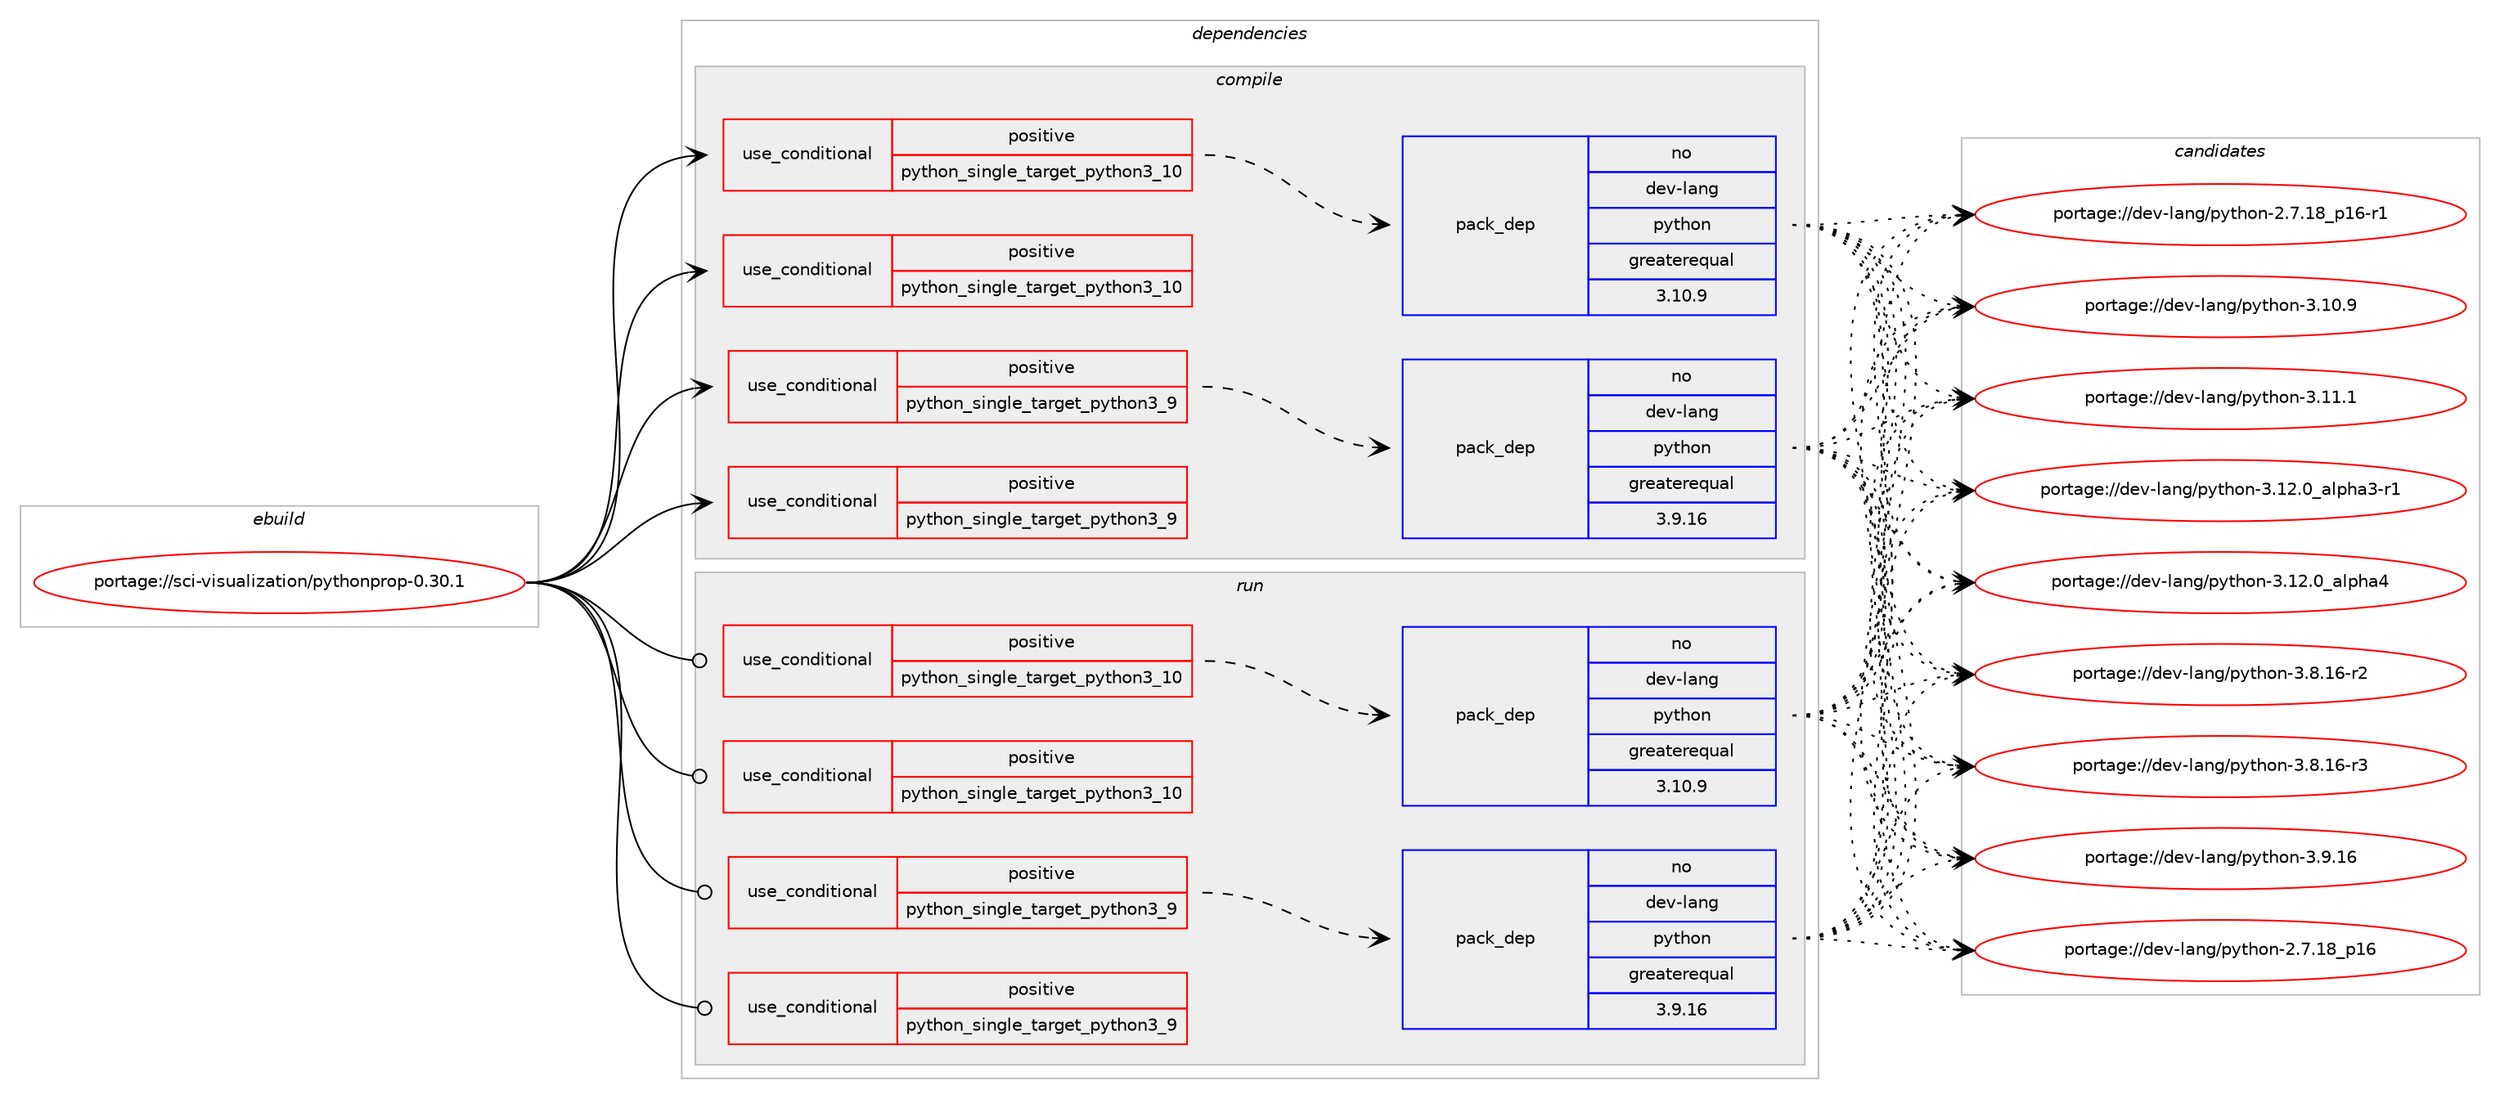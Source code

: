 digraph prolog {

# *************
# Graph options
# *************

newrank=true;
concentrate=true;
compound=true;
graph [rankdir=LR,fontname=Helvetica,fontsize=10,ranksep=1.5];#, ranksep=2.5, nodesep=0.2];
edge  [arrowhead=vee];
node  [fontname=Helvetica,fontsize=10];

# **********
# The ebuild
# **********

subgraph cluster_leftcol {
color=gray;
rank=same;
label=<<i>ebuild</i>>;
id [label="portage://sci-visualization/pythonprop-0.30.1", color=red, width=4, href="../sci-visualization/pythonprop-0.30.1.svg"];
}

# ****************
# The dependencies
# ****************

subgraph cluster_midcol {
color=gray;
label=<<i>dependencies</i>>;
subgraph cluster_compile {
fillcolor="#eeeeee";
style=filled;
label=<<i>compile</i>>;
subgraph cond3373 {
dependency5027 [label=<<TABLE BORDER="0" CELLBORDER="1" CELLSPACING="0" CELLPADDING="4"><TR><TD ROWSPAN="3" CELLPADDING="10">use_conditional</TD></TR><TR><TD>positive</TD></TR><TR><TD>python_single_target_python3_10</TD></TR></TABLE>>, shape=none, color=red];
subgraph pack1602 {
dependency5028 [label=<<TABLE BORDER="0" CELLBORDER="1" CELLSPACING="0" CELLPADDING="4" WIDTH="220"><TR><TD ROWSPAN="6" CELLPADDING="30">pack_dep</TD></TR><TR><TD WIDTH="110">no</TD></TR><TR><TD>dev-lang</TD></TR><TR><TD>python</TD></TR><TR><TD>greaterequal</TD></TR><TR><TD>3.10.9</TD></TR></TABLE>>, shape=none, color=blue];
}
dependency5027:e -> dependency5028:w [weight=20,style="dashed",arrowhead="vee"];
}
id:e -> dependency5027:w [weight=20,style="solid",arrowhead="vee"];
subgraph cond3374 {
dependency5029 [label=<<TABLE BORDER="0" CELLBORDER="1" CELLSPACING="0" CELLPADDING="4"><TR><TD ROWSPAN="3" CELLPADDING="10">use_conditional</TD></TR><TR><TD>positive</TD></TR><TR><TD>python_single_target_python3_10</TD></TR></TABLE>>, shape=none, color=red];
# *** BEGIN UNKNOWN DEPENDENCY TYPE (TODO) ***
# dependency5029 -> package_dependency(portage://sci-visualization/pythonprop-0.30.1,install,no,dev-python,pygobject,none,[,,],[slot(3)],[use(enable(python_targets_python3_10),negative)])
# *** END UNKNOWN DEPENDENCY TYPE (TODO) ***

# *** BEGIN UNKNOWN DEPENDENCY TYPE (TODO) ***
# dependency5029 -> package_dependency(portage://sci-visualization/pythonprop-0.30.1,install,no,dev-python,matplotlib,none,[,,],[],[use(enable(python_targets_python3_10),negative)])
# *** END UNKNOWN DEPENDENCY TYPE (TODO) ***

# *** BEGIN UNKNOWN DEPENDENCY TYPE (TODO) ***
# dependency5029 -> package_dependency(portage://sci-visualization/pythonprop-0.30.1,install,no,dev-python,scipy,none,[,,],[],[use(enable(python_targets_python3_10),negative)])
# *** END UNKNOWN DEPENDENCY TYPE (TODO) ***

}
id:e -> dependency5029:w [weight=20,style="solid",arrowhead="vee"];
subgraph cond3375 {
dependency5030 [label=<<TABLE BORDER="0" CELLBORDER="1" CELLSPACING="0" CELLPADDING="4"><TR><TD ROWSPAN="3" CELLPADDING="10">use_conditional</TD></TR><TR><TD>positive</TD></TR><TR><TD>python_single_target_python3_9</TD></TR></TABLE>>, shape=none, color=red];
subgraph pack1603 {
dependency5031 [label=<<TABLE BORDER="0" CELLBORDER="1" CELLSPACING="0" CELLPADDING="4" WIDTH="220"><TR><TD ROWSPAN="6" CELLPADDING="30">pack_dep</TD></TR><TR><TD WIDTH="110">no</TD></TR><TR><TD>dev-lang</TD></TR><TR><TD>python</TD></TR><TR><TD>greaterequal</TD></TR><TR><TD>3.9.16</TD></TR></TABLE>>, shape=none, color=blue];
}
dependency5030:e -> dependency5031:w [weight=20,style="dashed",arrowhead="vee"];
}
id:e -> dependency5030:w [weight=20,style="solid",arrowhead="vee"];
subgraph cond3376 {
dependency5032 [label=<<TABLE BORDER="0" CELLBORDER="1" CELLSPACING="0" CELLPADDING="4"><TR><TD ROWSPAN="3" CELLPADDING="10">use_conditional</TD></TR><TR><TD>positive</TD></TR><TR><TD>python_single_target_python3_9</TD></TR></TABLE>>, shape=none, color=red];
# *** BEGIN UNKNOWN DEPENDENCY TYPE (TODO) ***
# dependency5032 -> package_dependency(portage://sci-visualization/pythonprop-0.30.1,install,no,dev-python,pygobject,none,[,,],[slot(3)],[use(enable(python_targets_python3_9),negative)])
# *** END UNKNOWN DEPENDENCY TYPE (TODO) ***

# *** BEGIN UNKNOWN DEPENDENCY TYPE (TODO) ***
# dependency5032 -> package_dependency(portage://sci-visualization/pythonprop-0.30.1,install,no,dev-python,matplotlib,none,[,,],[],[use(enable(python_targets_python3_9),negative)])
# *** END UNKNOWN DEPENDENCY TYPE (TODO) ***

# *** BEGIN UNKNOWN DEPENDENCY TYPE (TODO) ***
# dependency5032 -> package_dependency(portage://sci-visualization/pythonprop-0.30.1,install,no,dev-python,scipy,none,[,,],[],[use(enable(python_targets_python3_9),negative)])
# *** END UNKNOWN DEPENDENCY TYPE (TODO) ***

}
id:e -> dependency5032:w [weight=20,style="solid",arrowhead="vee"];
# *** BEGIN UNKNOWN DEPENDENCY TYPE (TODO) ***
# id -> package_dependency(portage://sci-visualization/pythonprop-0.30.1,install,no,app-text,yelp-tools,none,[,,],[],[])
# *** END UNKNOWN DEPENDENCY TYPE (TODO) ***

# *** BEGIN UNKNOWN DEPENDENCY TYPE (TODO) ***
# id -> package_dependency(portage://sci-visualization/pythonprop-0.30.1,install,no,dev-python,cairocffi,none,[,,],[],[])
# *** END UNKNOWN DEPENDENCY TYPE (TODO) ***

# *** BEGIN UNKNOWN DEPENDENCY TYPE (TODO) ***
# id -> package_dependency(portage://sci-visualization/pythonprop-0.30.1,install,no,sci-electronics,voacapl,none,[,,],[],[])
# *** END UNKNOWN DEPENDENCY TYPE (TODO) ***

# *** BEGIN UNKNOWN DEPENDENCY TYPE (TODO) ***
# id -> package_dependency(portage://sci-visualization/pythonprop-0.30.1,install,no,sci-libs,cartopy,none,[,,],[],[use(optenable(python_single_target_python3_9),negative),use(optenable(python_single_target_python3_10),negative)])
# *** END UNKNOWN DEPENDENCY TYPE (TODO) ***

}
subgraph cluster_compileandrun {
fillcolor="#eeeeee";
style=filled;
label=<<i>compile and run</i>>;
}
subgraph cluster_run {
fillcolor="#eeeeee";
style=filled;
label=<<i>run</i>>;
subgraph cond3377 {
dependency5033 [label=<<TABLE BORDER="0" CELLBORDER="1" CELLSPACING="0" CELLPADDING="4"><TR><TD ROWSPAN="3" CELLPADDING="10">use_conditional</TD></TR><TR><TD>positive</TD></TR><TR><TD>python_single_target_python3_10</TD></TR></TABLE>>, shape=none, color=red];
subgraph pack1604 {
dependency5034 [label=<<TABLE BORDER="0" CELLBORDER="1" CELLSPACING="0" CELLPADDING="4" WIDTH="220"><TR><TD ROWSPAN="6" CELLPADDING="30">pack_dep</TD></TR><TR><TD WIDTH="110">no</TD></TR><TR><TD>dev-lang</TD></TR><TR><TD>python</TD></TR><TR><TD>greaterequal</TD></TR><TR><TD>3.10.9</TD></TR></TABLE>>, shape=none, color=blue];
}
dependency5033:e -> dependency5034:w [weight=20,style="dashed",arrowhead="vee"];
}
id:e -> dependency5033:w [weight=20,style="solid",arrowhead="odot"];
subgraph cond3378 {
dependency5035 [label=<<TABLE BORDER="0" CELLBORDER="1" CELLSPACING="0" CELLPADDING="4"><TR><TD ROWSPAN="3" CELLPADDING="10">use_conditional</TD></TR><TR><TD>positive</TD></TR><TR><TD>python_single_target_python3_10</TD></TR></TABLE>>, shape=none, color=red];
# *** BEGIN UNKNOWN DEPENDENCY TYPE (TODO) ***
# dependency5035 -> package_dependency(portage://sci-visualization/pythonprop-0.30.1,run,no,dev-python,pygobject,none,[,,],[slot(3)],[use(enable(python_targets_python3_10),negative)])
# *** END UNKNOWN DEPENDENCY TYPE (TODO) ***

# *** BEGIN UNKNOWN DEPENDENCY TYPE (TODO) ***
# dependency5035 -> package_dependency(portage://sci-visualization/pythonprop-0.30.1,run,no,dev-python,matplotlib,none,[,,],[],[use(enable(python_targets_python3_10),negative)])
# *** END UNKNOWN DEPENDENCY TYPE (TODO) ***

# *** BEGIN UNKNOWN DEPENDENCY TYPE (TODO) ***
# dependency5035 -> package_dependency(portage://sci-visualization/pythonprop-0.30.1,run,no,dev-python,scipy,none,[,,],[],[use(enable(python_targets_python3_10),negative)])
# *** END UNKNOWN DEPENDENCY TYPE (TODO) ***

}
id:e -> dependency5035:w [weight=20,style="solid",arrowhead="odot"];
subgraph cond3379 {
dependency5036 [label=<<TABLE BORDER="0" CELLBORDER="1" CELLSPACING="0" CELLPADDING="4"><TR><TD ROWSPAN="3" CELLPADDING="10">use_conditional</TD></TR><TR><TD>positive</TD></TR><TR><TD>python_single_target_python3_9</TD></TR></TABLE>>, shape=none, color=red];
subgraph pack1605 {
dependency5037 [label=<<TABLE BORDER="0" CELLBORDER="1" CELLSPACING="0" CELLPADDING="4" WIDTH="220"><TR><TD ROWSPAN="6" CELLPADDING="30">pack_dep</TD></TR><TR><TD WIDTH="110">no</TD></TR><TR><TD>dev-lang</TD></TR><TR><TD>python</TD></TR><TR><TD>greaterequal</TD></TR><TR><TD>3.9.16</TD></TR></TABLE>>, shape=none, color=blue];
}
dependency5036:e -> dependency5037:w [weight=20,style="dashed",arrowhead="vee"];
}
id:e -> dependency5036:w [weight=20,style="solid",arrowhead="odot"];
subgraph cond3380 {
dependency5038 [label=<<TABLE BORDER="0" CELLBORDER="1" CELLSPACING="0" CELLPADDING="4"><TR><TD ROWSPAN="3" CELLPADDING="10">use_conditional</TD></TR><TR><TD>positive</TD></TR><TR><TD>python_single_target_python3_9</TD></TR></TABLE>>, shape=none, color=red];
# *** BEGIN UNKNOWN DEPENDENCY TYPE (TODO) ***
# dependency5038 -> package_dependency(portage://sci-visualization/pythonprop-0.30.1,run,no,dev-python,pygobject,none,[,,],[slot(3)],[use(enable(python_targets_python3_9),negative)])
# *** END UNKNOWN DEPENDENCY TYPE (TODO) ***

# *** BEGIN UNKNOWN DEPENDENCY TYPE (TODO) ***
# dependency5038 -> package_dependency(portage://sci-visualization/pythonprop-0.30.1,run,no,dev-python,matplotlib,none,[,,],[],[use(enable(python_targets_python3_9),negative)])
# *** END UNKNOWN DEPENDENCY TYPE (TODO) ***

# *** BEGIN UNKNOWN DEPENDENCY TYPE (TODO) ***
# dependency5038 -> package_dependency(portage://sci-visualization/pythonprop-0.30.1,run,no,dev-python,scipy,none,[,,],[],[use(enable(python_targets_python3_9),negative)])
# *** END UNKNOWN DEPENDENCY TYPE (TODO) ***

}
id:e -> dependency5038:w [weight=20,style="solid",arrowhead="odot"];
# *** BEGIN UNKNOWN DEPENDENCY TYPE (TODO) ***
# id -> package_dependency(portage://sci-visualization/pythonprop-0.30.1,run,no,dev-python,cairocffi,none,[,,],[],[])
# *** END UNKNOWN DEPENDENCY TYPE (TODO) ***

# *** BEGIN UNKNOWN DEPENDENCY TYPE (TODO) ***
# id -> package_dependency(portage://sci-visualization/pythonprop-0.30.1,run,no,sci-electronics,voacapl,none,[,,],[],[])
# *** END UNKNOWN DEPENDENCY TYPE (TODO) ***

# *** BEGIN UNKNOWN DEPENDENCY TYPE (TODO) ***
# id -> package_dependency(portage://sci-visualization/pythonprop-0.30.1,run,no,sci-libs,cartopy,none,[,,],[],[use(optenable(python_single_target_python3_9),negative),use(optenable(python_single_target_python3_10),negative)])
# *** END UNKNOWN DEPENDENCY TYPE (TODO) ***

}
}

# **************
# The candidates
# **************

subgraph cluster_choices {
rank=same;
color=gray;
label=<<i>candidates</i>>;

subgraph choice1602 {
color=black;
nodesep=1;
choice10010111845108971101034711212111610411111045504655464956951124954 [label="portage://dev-lang/python-2.7.18_p16", color=red, width=4,href="../dev-lang/python-2.7.18_p16.svg"];
choice100101118451089711010347112121116104111110455046554649569511249544511449 [label="portage://dev-lang/python-2.7.18_p16-r1", color=red, width=4,href="../dev-lang/python-2.7.18_p16-r1.svg"];
choice10010111845108971101034711212111610411111045514649484657 [label="portage://dev-lang/python-3.10.9", color=red, width=4,href="../dev-lang/python-3.10.9.svg"];
choice10010111845108971101034711212111610411111045514649494649 [label="portage://dev-lang/python-3.11.1", color=red, width=4,href="../dev-lang/python-3.11.1.svg"];
choice10010111845108971101034711212111610411111045514649504648959710811210497514511449 [label="portage://dev-lang/python-3.12.0_alpha3-r1", color=red, width=4,href="../dev-lang/python-3.12.0_alpha3-r1.svg"];
choice1001011184510897110103471121211161041111104551464950464895971081121049752 [label="portage://dev-lang/python-3.12.0_alpha4", color=red, width=4,href="../dev-lang/python-3.12.0_alpha4.svg"];
choice100101118451089711010347112121116104111110455146564649544511450 [label="portage://dev-lang/python-3.8.16-r2", color=red, width=4,href="../dev-lang/python-3.8.16-r2.svg"];
choice100101118451089711010347112121116104111110455146564649544511451 [label="portage://dev-lang/python-3.8.16-r3", color=red, width=4,href="../dev-lang/python-3.8.16-r3.svg"];
choice10010111845108971101034711212111610411111045514657464954 [label="portage://dev-lang/python-3.9.16", color=red, width=4,href="../dev-lang/python-3.9.16.svg"];
dependency5028:e -> choice10010111845108971101034711212111610411111045504655464956951124954:w [style=dotted,weight="100"];
dependency5028:e -> choice100101118451089711010347112121116104111110455046554649569511249544511449:w [style=dotted,weight="100"];
dependency5028:e -> choice10010111845108971101034711212111610411111045514649484657:w [style=dotted,weight="100"];
dependency5028:e -> choice10010111845108971101034711212111610411111045514649494649:w [style=dotted,weight="100"];
dependency5028:e -> choice10010111845108971101034711212111610411111045514649504648959710811210497514511449:w [style=dotted,weight="100"];
dependency5028:e -> choice1001011184510897110103471121211161041111104551464950464895971081121049752:w [style=dotted,weight="100"];
dependency5028:e -> choice100101118451089711010347112121116104111110455146564649544511450:w [style=dotted,weight="100"];
dependency5028:e -> choice100101118451089711010347112121116104111110455146564649544511451:w [style=dotted,weight="100"];
dependency5028:e -> choice10010111845108971101034711212111610411111045514657464954:w [style=dotted,weight="100"];
}
subgraph choice1603 {
color=black;
nodesep=1;
choice10010111845108971101034711212111610411111045504655464956951124954 [label="portage://dev-lang/python-2.7.18_p16", color=red, width=4,href="../dev-lang/python-2.7.18_p16.svg"];
choice100101118451089711010347112121116104111110455046554649569511249544511449 [label="portage://dev-lang/python-2.7.18_p16-r1", color=red, width=4,href="../dev-lang/python-2.7.18_p16-r1.svg"];
choice10010111845108971101034711212111610411111045514649484657 [label="portage://dev-lang/python-3.10.9", color=red, width=4,href="../dev-lang/python-3.10.9.svg"];
choice10010111845108971101034711212111610411111045514649494649 [label="portage://dev-lang/python-3.11.1", color=red, width=4,href="../dev-lang/python-3.11.1.svg"];
choice10010111845108971101034711212111610411111045514649504648959710811210497514511449 [label="portage://dev-lang/python-3.12.0_alpha3-r1", color=red, width=4,href="../dev-lang/python-3.12.0_alpha3-r1.svg"];
choice1001011184510897110103471121211161041111104551464950464895971081121049752 [label="portage://dev-lang/python-3.12.0_alpha4", color=red, width=4,href="../dev-lang/python-3.12.0_alpha4.svg"];
choice100101118451089711010347112121116104111110455146564649544511450 [label="portage://dev-lang/python-3.8.16-r2", color=red, width=4,href="../dev-lang/python-3.8.16-r2.svg"];
choice100101118451089711010347112121116104111110455146564649544511451 [label="portage://dev-lang/python-3.8.16-r3", color=red, width=4,href="../dev-lang/python-3.8.16-r3.svg"];
choice10010111845108971101034711212111610411111045514657464954 [label="portage://dev-lang/python-3.9.16", color=red, width=4,href="../dev-lang/python-3.9.16.svg"];
dependency5031:e -> choice10010111845108971101034711212111610411111045504655464956951124954:w [style=dotted,weight="100"];
dependency5031:e -> choice100101118451089711010347112121116104111110455046554649569511249544511449:w [style=dotted,weight="100"];
dependency5031:e -> choice10010111845108971101034711212111610411111045514649484657:w [style=dotted,weight="100"];
dependency5031:e -> choice10010111845108971101034711212111610411111045514649494649:w [style=dotted,weight="100"];
dependency5031:e -> choice10010111845108971101034711212111610411111045514649504648959710811210497514511449:w [style=dotted,weight="100"];
dependency5031:e -> choice1001011184510897110103471121211161041111104551464950464895971081121049752:w [style=dotted,weight="100"];
dependency5031:e -> choice100101118451089711010347112121116104111110455146564649544511450:w [style=dotted,weight="100"];
dependency5031:e -> choice100101118451089711010347112121116104111110455146564649544511451:w [style=dotted,weight="100"];
dependency5031:e -> choice10010111845108971101034711212111610411111045514657464954:w [style=dotted,weight="100"];
}
subgraph choice1604 {
color=black;
nodesep=1;
choice10010111845108971101034711212111610411111045504655464956951124954 [label="portage://dev-lang/python-2.7.18_p16", color=red, width=4,href="../dev-lang/python-2.7.18_p16.svg"];
choice100101118451089711010347112121116104111110455046554649569511249544511449 [label="portage://dev-lang/python-2.7.18_p16-r1", color=red, width=4,href="../dev-lang/python-2.7.18_p16-r1.svg"];
choice10010111845108971101034711212111610411111045514649484657 [label="portage://dev-lang/python-3.10.9", color=red, width=4,href="../dev-lang/python-3.10.9.svg"];
choice10010111845108971101034711212111610411111045514649494649 [label="portage://dev-lang/python-3.11.1", color=red, width=4,href="../dev-lang/python-3.11.1.svg"];
choice10010111845108971101034711212111610411111045514649504648959710811210497514511449 [label="portage://dev-lang/python-3.12.0_alpha3-r1", color=red, width=4,href="../dev-lang/python-3.12.0_alpha3-r1.svg"];
choice1001011184510897110103471121211161041111104551464950464895971081121049752 [label="portage://dev-lang/python-3.12.0_alpha4", color=red, width=4,href="../dev-lang/python-3.12.0_alpha4.svg"];
choice100101118451089711010347112121116104111110455146564649544511450 [label="portage://dev-lang/python-3.8.16-r2", color=red, width=4,href="../dev-lang/python-3.8.16-r2.svg"];
choice100101118451089711010347112121116104111110455146564649544511451 [label="portage://dev-lang/python-3.8.16-r3", color=red, width=4,href="../dev-lang/python-3.8.16-r3.svg"];
choice10010111845108971101034711212111610411111045514657464954 [label="portage://dev-lang/python-3.9.16", color=red, width=4,href="../dev-lang/python-3.9.16.svg"];
dependency5034:e -> choice10010111845108971101034711212111610411111045504655464956951124954:w [style=dotted,weight="100"];
dependency5034:e -> choice100101118451089711010347112121116104111110455046554649569511249544511449:w [style=dotted,weight="100"];
dependency5034:e -> choice10010111845108971101034711212111610411111045514649484657:w [style=dotted,weight="100"];
dependency5034:e -> choice10010111845108971101034711212111610411111045514649494649:w [style=dotted,weight="100"];
dependency5034:e -> choice10010111845108971101034711212111610411111045514649504648959710811210497514511449:w [style=dotted,weight="100"];
dependency5034:e -> choice1001011184510897110103471121211161041111104551464950464895971081121049752:w [style=dotted,weight="100"];
dependency5034:e -> choice100101118451089711010347112121116104111110455146564649544511450:w [style=dotted,weight="100"];
dependency5034:e -> choice100101118451089711010347112121116104111110455146564649544511451:w [style=dotted,weight="100"];
dependency5034:e -> choice10010111845108971101034711212111610411111045514657464954:w [style=dotted,weight="100"];
}
subgraph choice1605 {
color=black;
nodesep=1;
choice10010111845108971101034711212111610411111045504655464956951124954 [label="portage://dev-lang/python-2.7.18_p16", color=red, width=4,href="../dev-lang/python-2.7.18_p16.svg"];
choice100101118451089711010347112121116104111110455046554649569511249544511449 [label="portage://dev-lang/python-2.7.18_p16-r1", color=red, width=4,href="../dev-lang/python-2.7.18_p16-r1.svg"];
choice10010111845108971101034711212111610411111045514649484657 [label="portage://dev-lang/python-3.10.9", color=red, width=4,href="../dev-lang/python-3.10.9.svg"];
choice10010111845108971101034711212111610411111045514649494649 [label="portage://dev-lang/python-3.11.1", color=red, width=4,href="../dev-lang/python-3.11.1.svg"];
choice10010111845108971101034711212111610411111045514649504648959710811210497514511449 [label="portage://dev-lang/python-3.12.0_alpha3-r1", color=red, width=4,href="../dev-lang/python-3.12.0_alpha3-r1.svg"];
choice1001011184510897110103471121211161041111104551464950464895971081121049752 [label="portage://dev-lang/python-3.12.0_alpha4", color=red, width=4,href="../dev-lang/python-3.12.0_alpha4.svg"];
choice100101118451089711010347112121116104111110455146564649544511450 [label="portage://dev-lang/python-3.8.16-r2", color=red, width=4,href="../dev-lang/python-3.8.16-r2.svg"];
choice100101118451089711010347112121116104111110455146564649544511451 [label="portage://dev-lang/python-3.8.16-r3", color=red, width=4,href="../dev-lang/python-3.8.16-r3.svg"];
choice10010111845108971101034711212111610411111045514657464954 [label="portage://dev-lang/python-3.9.16", color=red, width=4,href="../dev-lang/python-3.9.16.svg"];
dependency5037:e -> choice10010111845108971101034711212111610411111045504655464956951124954:w [style=dotted,weight="100"];
dependency5037:e -> choice100101118451089711010347112121116104111110455046554649569511249544511449:w [style=dotted,weight="100"];
dependency5037:e -> choice10010111845108971101034711212111610411111045514649484657:w [style=dotted,weight="100"];
dependency5037:e -> choice10010111845108971101034711212111610411111045514649494649:w [style=dotted,weight="100"];
dependency5037:e -> choice10010111845108971101034711212111610411111045514649504648959710811210497514511449:w [style=dotted,weight="100"];
dependency5037:e -> choice1001011184510897110103471121211161041111104551464950464895971081121049752:w [style=dotted,weight="100"];
dependency5037:e -> choice100101118451089711010347112121116104111110455146564649544511450:w [style=dotted,weight="100"];
dependency5037:e -> choice100101118451089711010347112121116104111110455146564649544511451:w [style=dotted,weight="100"];
dependency5037:e -> choice10010111845108971101034711212111610411111045514657464954:w [style=dotted,weight="100"];
}
}

}
